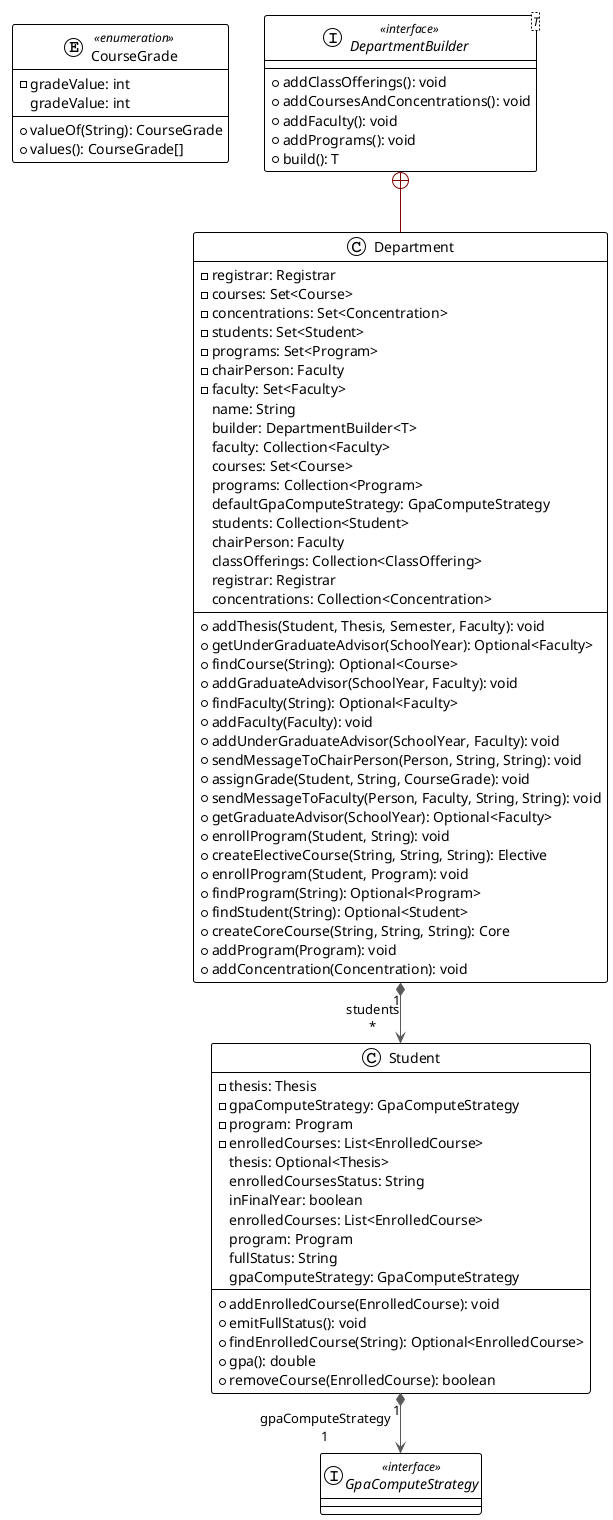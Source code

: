 @startuml

!theme plain
top to bottom direction
skinparam linetype ortho

enum CourseGrade << enumeration >> {
  - gradeValue: int
  + valueOf(String): CourseGrade
  + values(): CourseGrade[]
   gradeValue: int
}
class Department {
  - registrar: Registrar
  - courses: Set<Course>
  - concentrations: Set<Concentration>
  - students: Set<Student>
  - programs: Set<Program>
  - chairPerson: Faculty
  - faculty: Set<Faculty>
  + addThesis(Student, Thesis, Semester, Faculty): void
  + getUnderGraduateAdvisor(SchoolYear): Optional<Faculty>
  + findCourse(String): Optional<Course>
  + addGraduateAdvisor(SchoolYear, Faculty): void
  + findFaculty(String): Optional<Faculty>
  + addFaculty(Faculty): void
  + addUnderGraduateAdvisor(SchoolYear, Faculty): void
  + sendMessageToChairPerson(Person, String, String): void
  + assignGrade(Student, String, CourseGrade): void
  + sendMessageToFaculty(Person, Faculty, String, String): void
  + getGraduateAdvisor(SchoolYear): Optional<Faculty>
  + enrollProgram(Student, String): void
  + createElectiveCourse(String, String, String): Elective
  + enrollProgram(Student, Program): void
  + findProgram(String): Optional<Program>
  + findStudent(String): Optional<Student>
  + createCoreCourse(String, String, String): Core
  + addProgram(Program): void
  + addConcentration(Concentration): void
   name: String
   builder: DepartmentBuilder<T>
   faculty: Collection<Faculty>
   courses: Set<Course>
   programs: Collection<Program>
   defaultGpaComputeStrategy: GpaComputeStrategy
   students: Collection<Student>
   chairPerson: Faculty
   classOfferings: Collection<ClassOffering>
   registrar: Registrar
   concentrations: Collection<Concentration>
}
interface DepartmentBuilder<T> << interface >> {
  + addClassOfferings(): void
  + addCoursesAndConcentrations(): void
  + addFaculty(): void
  + addPrograms(): void
  + build(): T
}
interface GpaComputeStrategy << interface >>
class Student {
  - thesis: Thesis
  - gpaComputeStrategy: GpaComputeStrategy
  - program: Program
  - enrolledCourses: List<EnrolledCourse>
  + addEnrolledCourse(EnrolledCourse): void
  + emitFullStatus(): void
  + findEnrolledCourse(String): Optional<EnrolledCourse>
  + gpa(): double
  + removeCourse(EnrolledCourse): boolean
   thesis: Optional<Thesis>
   enrolledCoursesStatus: String
   inFinalYear: boolean
   enrolledCourses: List<EnrolledCourse>
   program: Program
   fullStatus: String
   gpaComputeStrategy: GpaComputeStrategy
}

Department         "1" *-[#595959,plain]-> "students\n*" Student            
DepartmentBuilder   +-[#820000,plain]-  Department         
Student            "1" *-[#595959,plain]-> "gpaComputeStrategy\n1" GpaComputeStrategy 
@enduml
